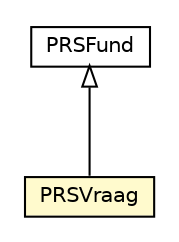 #!/usr/local/bin/dot
#
# Class diagram 
# Generated by UMLGraph version R5_6-24-gf6e263 (http://www.umlgraph.org/)
#

digraph G {
	edge [fontname="Helvetica",fontsize=10,labelfontname="Helvetica",labelfontsize=10];
	node [fontname="Helvetica",fontsize=10,shape=plaintext];
	nodesep=0.25;
	ranksep=0.5;
	// nl.egem.stuf.sector.bg._0204.PRSVraag
	c174327 [label=<<table title="nl.egem.stuf.sector.bg._0204.PRSVraag" border="0" cellborder="1" cellspacing="0" cellpadding="2" port="p" bgcolor="lemonChiffon" href="./PRSVraag.html">
		<tr><td><table border="0" cellspacing="0" cellpadding="1">
<tr><td align="center" balign="center"> PRSVraag </td></tr>
		</table></td></tr>
		</table>>, URL="./PRSVraag.html", fontname="Helvetica", fontcolor="black", fontsize=10.0];
	// nl.egem.stuf.sector.bg._0204.PRSFund
	c174461 [label=<<table title="nl.egem.stuf.sector.bg._0204.PRSFund" border="0" cellborder="1" cellspacing="0" cellpadding="2" port="p" href="./PRSFund.html">
		<tr><td><table border="0" cellspacing="0" cellpadding="1">
<tr><td align="center" balign="center"> PRSFund </td></tr>
		</table></td></tr>
		</table>>, URL="./PRSFund.html", fontname="Helvetica", fontcolor="black", fontsize=10.0];
	//nl.egem.stuf.sector.bg._0204.PRSVraag extends nl.egem.stuf.sector.bg._0204.PRSFund
	c174461:p -> c174327:p [dir=back,arrowtail=empty];
}

